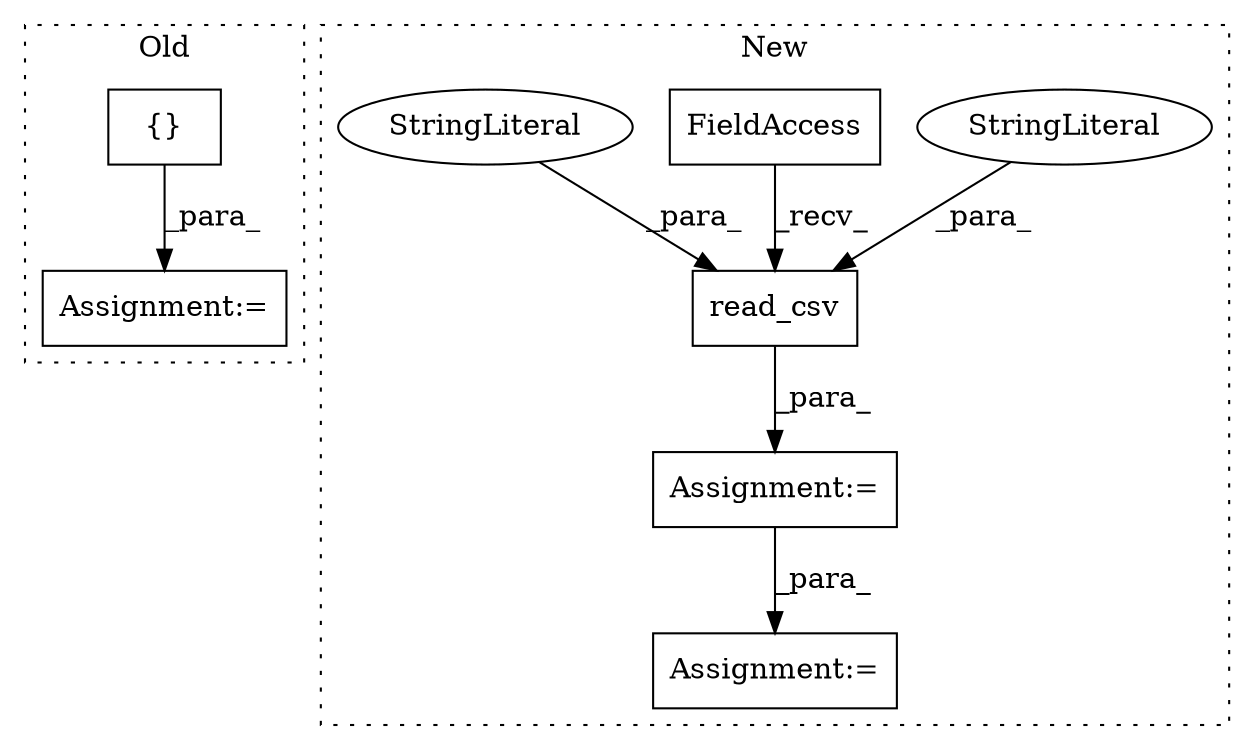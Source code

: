 digraph G {
subgraph cluster0 {
1 [label="{}" a="4" s="2355,3139" l="6,2" shape="box"];
5 [label="Assignment:=" a="7" s="2323" l="1" shape="box"];
label = "Old";
style="dotted";
}
subgraph cluster1 {
2 [label="read_csv" a="32" s="2396,2442" l="9,1" shape="box"];
3 [label="Assignment:=" a="7" s="2599" l="29" shape="box"];
4 [label="StringLiteral" a="45" s="2405" l="32" shape="ellipse"];
6 [label="FieldAccess" a="22" s="2389" l="6" shape="box"];
7 [label="StringLiteral" a="45" s="2438" l="4" shape="ellipse"];
8 [label="Assignment:=" a="7" s="2388" l="1" shape="box"];
label = "New";
style="dotted";
}
1 -> 5 [label="_para_"];
2 -> 8 [label="_para_"];
4 -> 2 [label="_para_"];
6 -> 2 [label="_recv_"];
7 -> 2 [label="_para_"];
8 -> 3 [label="_para_"];
}